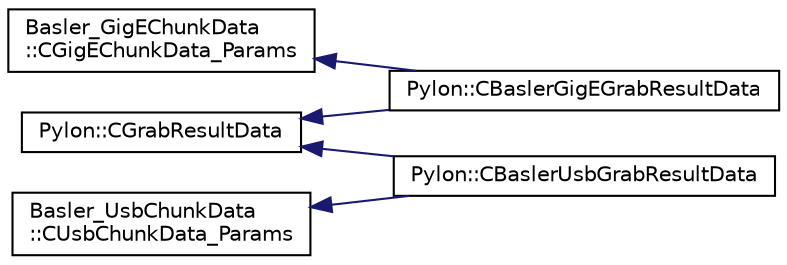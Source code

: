 digraph "Graphical Class Hierarchy"
{
  edge [fontname="Helvetica",fontsize="10",labelfontname="Helvetica",labelfontsize="10"];
  node [fontname="Helvetica",fontsize="10",shape=record];
  rankdir="LR";
  Node1 [label="Basler_GigEChunkData\l::CGigEChunkData_Params",height=0.2,width=0.4,color="black", fillcolor="white", style="filled",URL="$class_basler___gig_e_chunk_data_1_1_c_gig_e_chunk_data___params.html",tooltip="Basler generic GigEVision camera interface. "];
  Node1 -> Node2 [dir="back",color="midnightblue",fontsize="10",style="solid",fontname="Helvetica"];
  Node2 [label="Pylon::CBaslerGigEGrabResultData",height=0.2,width=0.4,color="black", fillcolor="white", style="filled",URL="$class_pylon_1_1_c_basler_gig_e_grab_result_data.html",tooltip="The GigE specific grab result data. "];
  Node3 [label="Basler_UsbChunkData\l::CUsbChunkData_Params",height=0.2,width=0.4,color="black", fillcolor="white", style="filled",URL="$class_basler___usb_chunk_data_1_1_c_usb_chunk_data___params.html",tooltip="Basler USB3Vision camera interface. "];
  Node3 -> Node4 [dir="back",color="midnightblue",fontsize="10",style="solid",fontname="Helvetica"];
  Node4 [label="Pylon::CBaslerUsbGrabResultData",height=0.2,width=0.4,color="black", fillcolor="white", style="filled",URL="$class_pylon_1_1_c_basler_usb_grab_result_data.html",tooltip="The USB specific grab result data class. "];
  Node5 [label="Pylon::CGrabResultData",height=0.2,width=0.4,color="black", fillcolor="white", style="filled",URL="$class_pylon_1_1_c_grab_result_data.html",tooltip="Makes the data for one grabbed buffer available. "];
  Node5 -> Node2 [dir="back",color="midnightblue",fontsize="10",style="solid",fontname="Helvetica"];
  Node5 -> Node4 [dir="back",color="midnightblue",fontsize="10",style="solid",fontname="Helvetica"];
}
